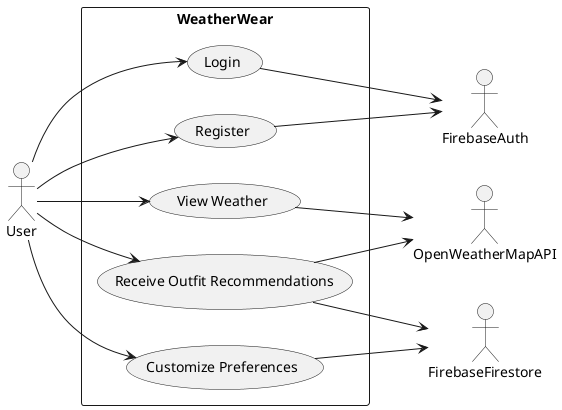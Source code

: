 @startuml usecase_diagram
left to right direction
actor User
actor OpenWeatherMapAPI
actor FirebaseAuth
actor FirebaseFirestore

rectangle WeatherWear {
  (Login)
  (Register)
  (View Weather)
  (Receive Outfit Recommendations)
  (Customize Preferences)
}

User --> (Login)
Login --> (FirebaseAuth)
User --> (Register)
Register --> (FirebaseAuth)
User --> (View Weather)
(View Weather) --> (OpenWeatherMapAPI)
User --> (Receive Outfit Recommendations)
(Receive Outfit Recommendations) --> (FirebaseFirestore)
(Receive Outfit Recommendations) --> (OpenWeatherMapAPI)
User --> (Customize Preferences)
(Customize Preferences) --> (FirebaseFirestore)
@enduml
